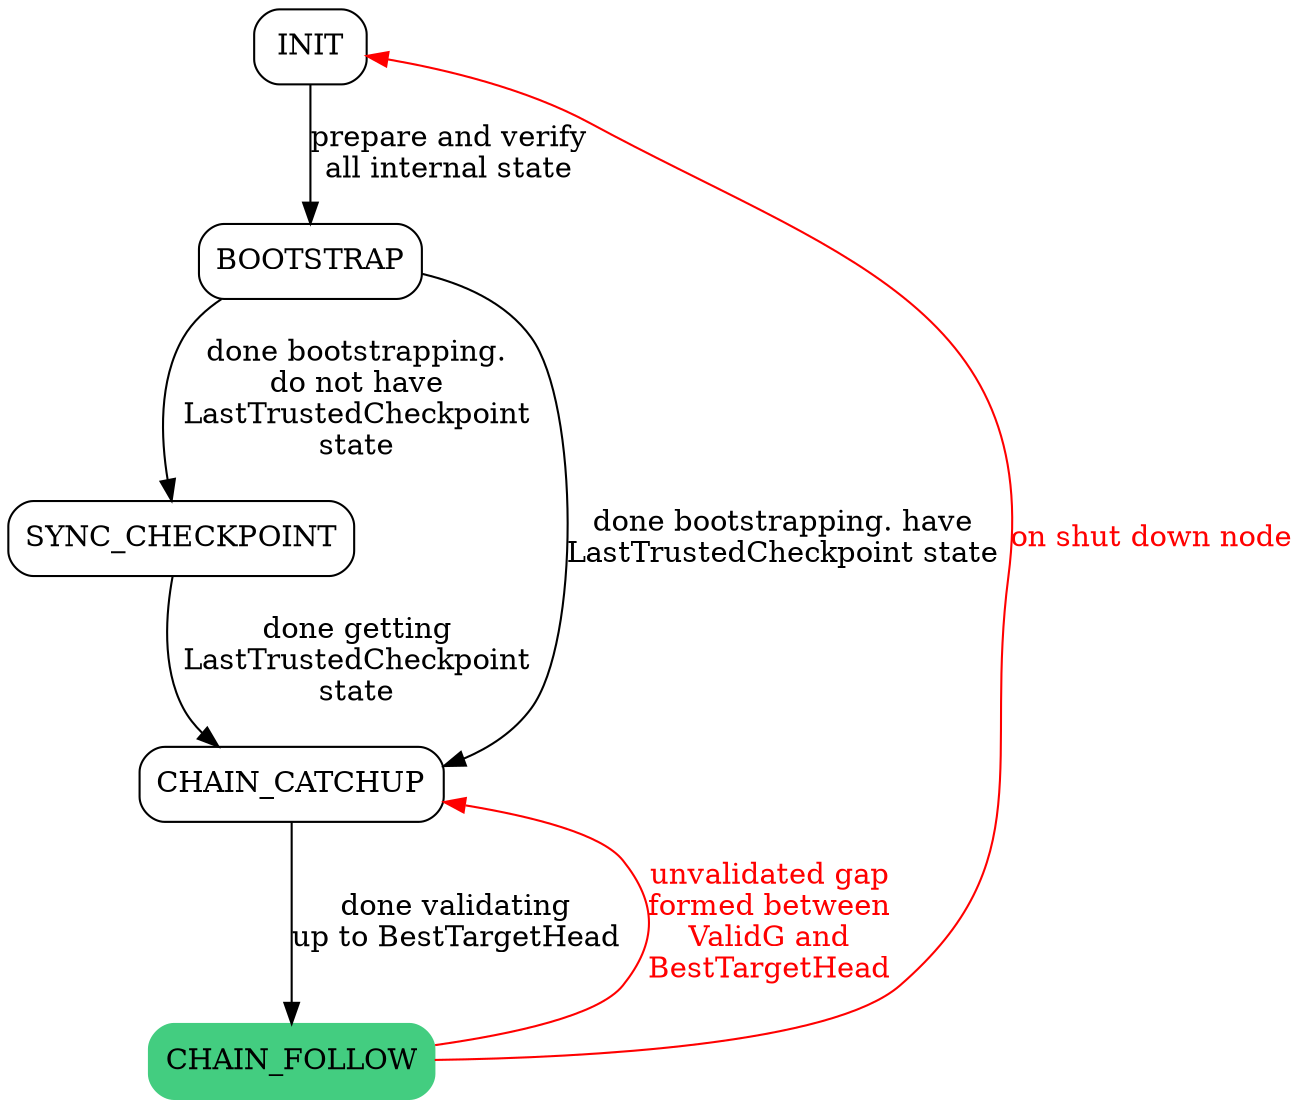 digraph sector {
  compound=true;
  node [shape=Mrecord]
  edge [style=solid]
  // splines=ortho;

  INIT
  BOOTSTRAP
  SYNC_CHECKPOINT
  CHAIN_CATCHUP
  CHAIN_FOLLOW [style=filled, color=seagreen3]

  INIT -> BOOTSTRAP [label="prepare and verify\nall internal state"]
  BOOTSTRAP -> SYNC_CHECKPOINT [label="done bootstrapping.\ndo not have\nLastTrustedCheckpoint\nstate",  labelangle=90.0, labeldistance=20]
  BOOTSTRAP -> CHAIN_CATCHUP [label="done bootstrapping. have\nLastTrustedCheckpoint state"]
  SYNC_CHECKPOINT -> CHAIN_CATCHUP [label="done getting\nLastTrustedCheckpoint\nstate"]
  CHAIN_CATCHUP -> CHAIN_FOLLOW [label="done validating\nup to BestTargetHead"]

  // drop backs
  CHAIN_FOLLOW -> CHAIN_CATCHUP [label="unvalidated gap\nformed between\nValidG and\nBestTargetHead", constraint=false, color=red, fontcolor=red]
  CHAIN_FOLLOW -> INIT [label="on shut down node", constraint=false, color=red, fontcolor=red]
}
